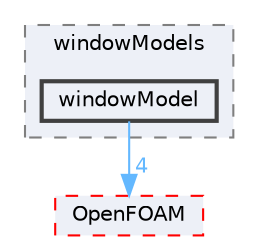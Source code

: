 digraph "src/randomProcesses/windowModels/windowModel"
{
 // LATEX_PDF_SIZE
  bgcolor="transparent";
  edge [fontname=Helvetica,fontsize=10,labelfontname=Helvetica,labelfontsize=10];
  node [fontname=Helvetica,fontsize=10,shape=box,height=0.2,width=0.4];
  compound=true
  subgraph clusterdir_b8f1823f9c5a8389ffb5d2d4a123a4f8 {
    graph [ bgcolor="#edf0f7", pencolor="grey50", label="windowModels", fontname=Helvetica,fontsize=10 style="filled,dashed", URL="dir_b8f1823f9c5a8389ffb5d2d4a123a4f8.html",tooltip=""]
  dir_ae624276149371466c4f58c00ff60b00 [label="windowModel", fillcolor="#edf0f7", color="grey25", style="filled,bold", URL="dir_ae624276149371466c4f58c00ff60b00.html",tooltip=""];
  }
  dir_c5473ff19b20e6ec4dfe5c310b3778a8 [label="OpenFOAM", fillcolor="#edf0f7", color="red", style="filled,dashed", URL="dir_c5473ff19b20e6ec4dfe5c310b3778a8.html",tooltip=""];
  dir_ae624276149371466c4f58c00ff60b00->dir_c5473ff19b20e6ec4dfe5c310b3778a8 [headlabel="4", labeldistance=1.5 headhref="dir_004408_002695.html" href="dir_004408_002695.html" color="steelblue1" fontcolor="steelblue1"];
}
